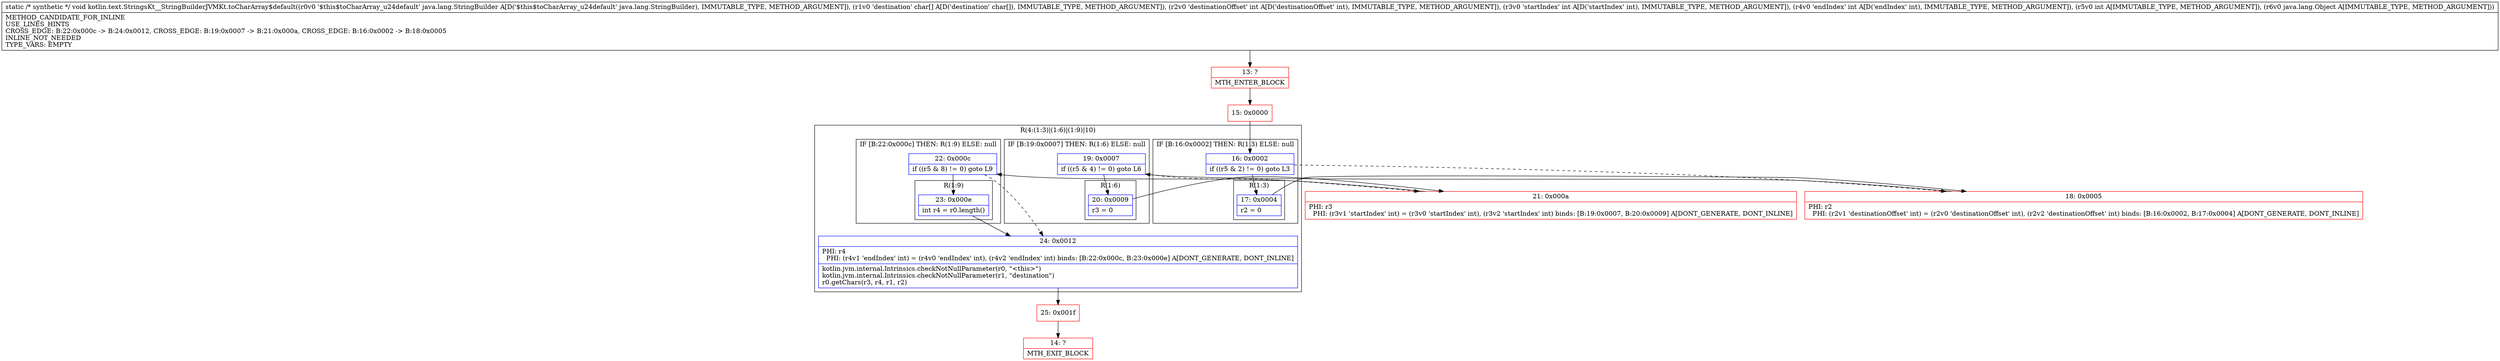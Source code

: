 digraph "CFG forkotlin.text.StringsKt__StringBuilderJVMKt.toCharArray$default(Ljava\/lang\/StringBuilder;[CIIIILjava\/lang\/Object;)V" {
subgraph cluster_Region_1198331117 {
label = "R(4:(1:3)|(1:6)|(1:9)|10)";
node [shape=record,color=blue];
subgraph cluster_IfRegion_225510156 {
label = "IF [B:16:0x0002] THEN: R(1:3) ELSE: null";
node [shape=record,color=blue];
Node_16 [shape=record,label="{16\:\ 0x0002|if ((r5 & 2) != 0) goto L3\l}"];
subgraph cluster_Region_477923224 {
label = "R(1:3)";
node [shape=record,color=blue];
Node_17 [shape=record,label="{17\:\ 0x0004|r2 = 0\l}"];
}
}
subgraph cluster_IfRegion_1873995593 {
label = "IF [B:19:0x0007] THEN: R(1:6) ELSE: null";
node [shape=record,color=blue];
Node_19 [shape=record,label="{19\:\ 0x0007|if ((r5 & 4) != 0) goto L6\l}"];
subgraph cluster_Region_1079462958 {
label = "R(1:6)";
node [shape=record,color=blue];
Node_20 [shape=record,label="{20\:\ 0x0009|r3 = 0\l}"];
}
}
subgraph cluster_IfRegion_1161518667 {
label = "IF [B:22:0x000c] THEN: R(1:9) ELSE: null";
node [shape=record,color=blue];
Node_22 [shape=record,label="{22\:\ 0x000c|if ((r5 & 8) != 0) goto L9\l}"];
subgraph cluster_Region_1023623475 {
label = "R(1:9)";
node [shape=record,color=blue];
Node_23 [shape=record,label="{23\:\ 0x000e|int r4 = r0.length()\l}"];
}
}
Node_24 [shape=record,label="{24\:\ 0x0012|PHI: r4 \l  PHI: (r4v1 'endIndex' int) = (r4v0 'endIndex' int), (r4v2 'endIndex' int) binds: [B:22:0x000c, B:23:0x000e] A[DONT_GENERATE, DONT_INLINE]\l|kotlin.jvm.internal.Intrinsics.checkNotNullParameter(r0, \"\<this\>\")\lkotlin.jvm.internal.Intrinsics.checkNotNullParameter(r1, \"destination\")\lr0.getChars(r3, r4, r1, r2)\l}"];
}
Node_13 [shape=record,color=red,label="{13\:\ ?|MTH_ENTER_BLOCK\l}"];
Node_15 [shape=record,color=red,label="{15\:\ 0x0000}"];
Node_18 [shape=record,color=red,label="{18\:\ 0x0005|PHI: r2 \l  PHI: (r2v1 'destinationOffset' int) = (r2v0 'destinationOffset' int), (r2v2 'destinationOffset' int) binds: [B:16:0x0002, B:17:0x0004] A[DONT_GENERATE, DONT_INLINE]\l}"];
Node_21 [shape=record,color=red,label="{21\:\ 0x000a|PHI: r3 \l  PHI: (r3v1 'startIndex' int) = (r3v0 'startIndex' int), (r3v2 'startIndex' int) binds: [B:19:0x0007, B:20:0x0009] A[DONT_GENERATE, DONT_INLINE]\l}"];
Node_25 [shape=record,color=red,label="{25\:\ 0x001f}"];
Node_14 [shape=record,color=red,label="{14\:\ ?|MTH_EXIT_BLOCK\l}"];
MethodNode[shape=record,label="{static \/* synthetic *\/ void kotlin.text.StringsKt__StringBuilderJVMKt.toCharArray$default((r0v0 '$this$toCharArray_u24default' java.lang.StringBuilder A[D('$this$toCharArray_u24default' java.lang.StringBuilder), IMMUTABLE_TYPE, METHOD_ARGUMENT]), (r1v0 'destination' char[] A[D('destination' char[]), IMMUTABLE_TYPE, METHOD_ARGUMENT]), (r2v0 'destinationOffset' int A[D('destinationOffset' int), IMMUTABLE_TYPE, METHOD_ARGUMENT]), (r3v0 'startIndex' int A[D('startIndex' int), IMMUTABLE_TYPE, METHOD_ARGUMENT]), (r4v0 'endIndex' int A[D('endIndex' int), IMMUTABLE_TYPE, METHOD_ARGUMENT]), (r5v0 int A[IMMUTABLE_TYPE, METHOD_ARGUMENT]), (r6v0 java.lang.Object A[IMMUTABLE_TYPE, METHOD_ARGUMENT]))  | METHOD_CANDIDATE_FOR_INLINE\lUSE_LINES_HINTS\lCROSS_EDGE: B:22:0x000c \-\> B:24:0x0012, CROSS_EDGE: B:19:0x0007 \-\> B:21:0x000a, CROSS_EDGE: B:16:0x0002 \-\> B:18:0x0005\lINLINE_NOT_NEEDED\lTYPE_VARS: EMPTY\l}"];
MethodNode -> Node_13;Node_16 -> Node_17;
Node_16 -> Node_18[style=dashed];
Node_17 -> Node_18;
Node_19 -> Node_20;
Node_19 -> Node_21[style=dashed];
Node_20 -> Node_21;
Node_22 -> Node_23;
Node_22 -> Node_24[style=dashed];
Node_23 -> Node_24;
Node_24 -> Node_25;
Node_13 -> Node_15;
Node_15 -> Node_16;
Node_18 -> Node_19;
Node_21 -> Node_22;
Node_25 -> Node_14;
}

